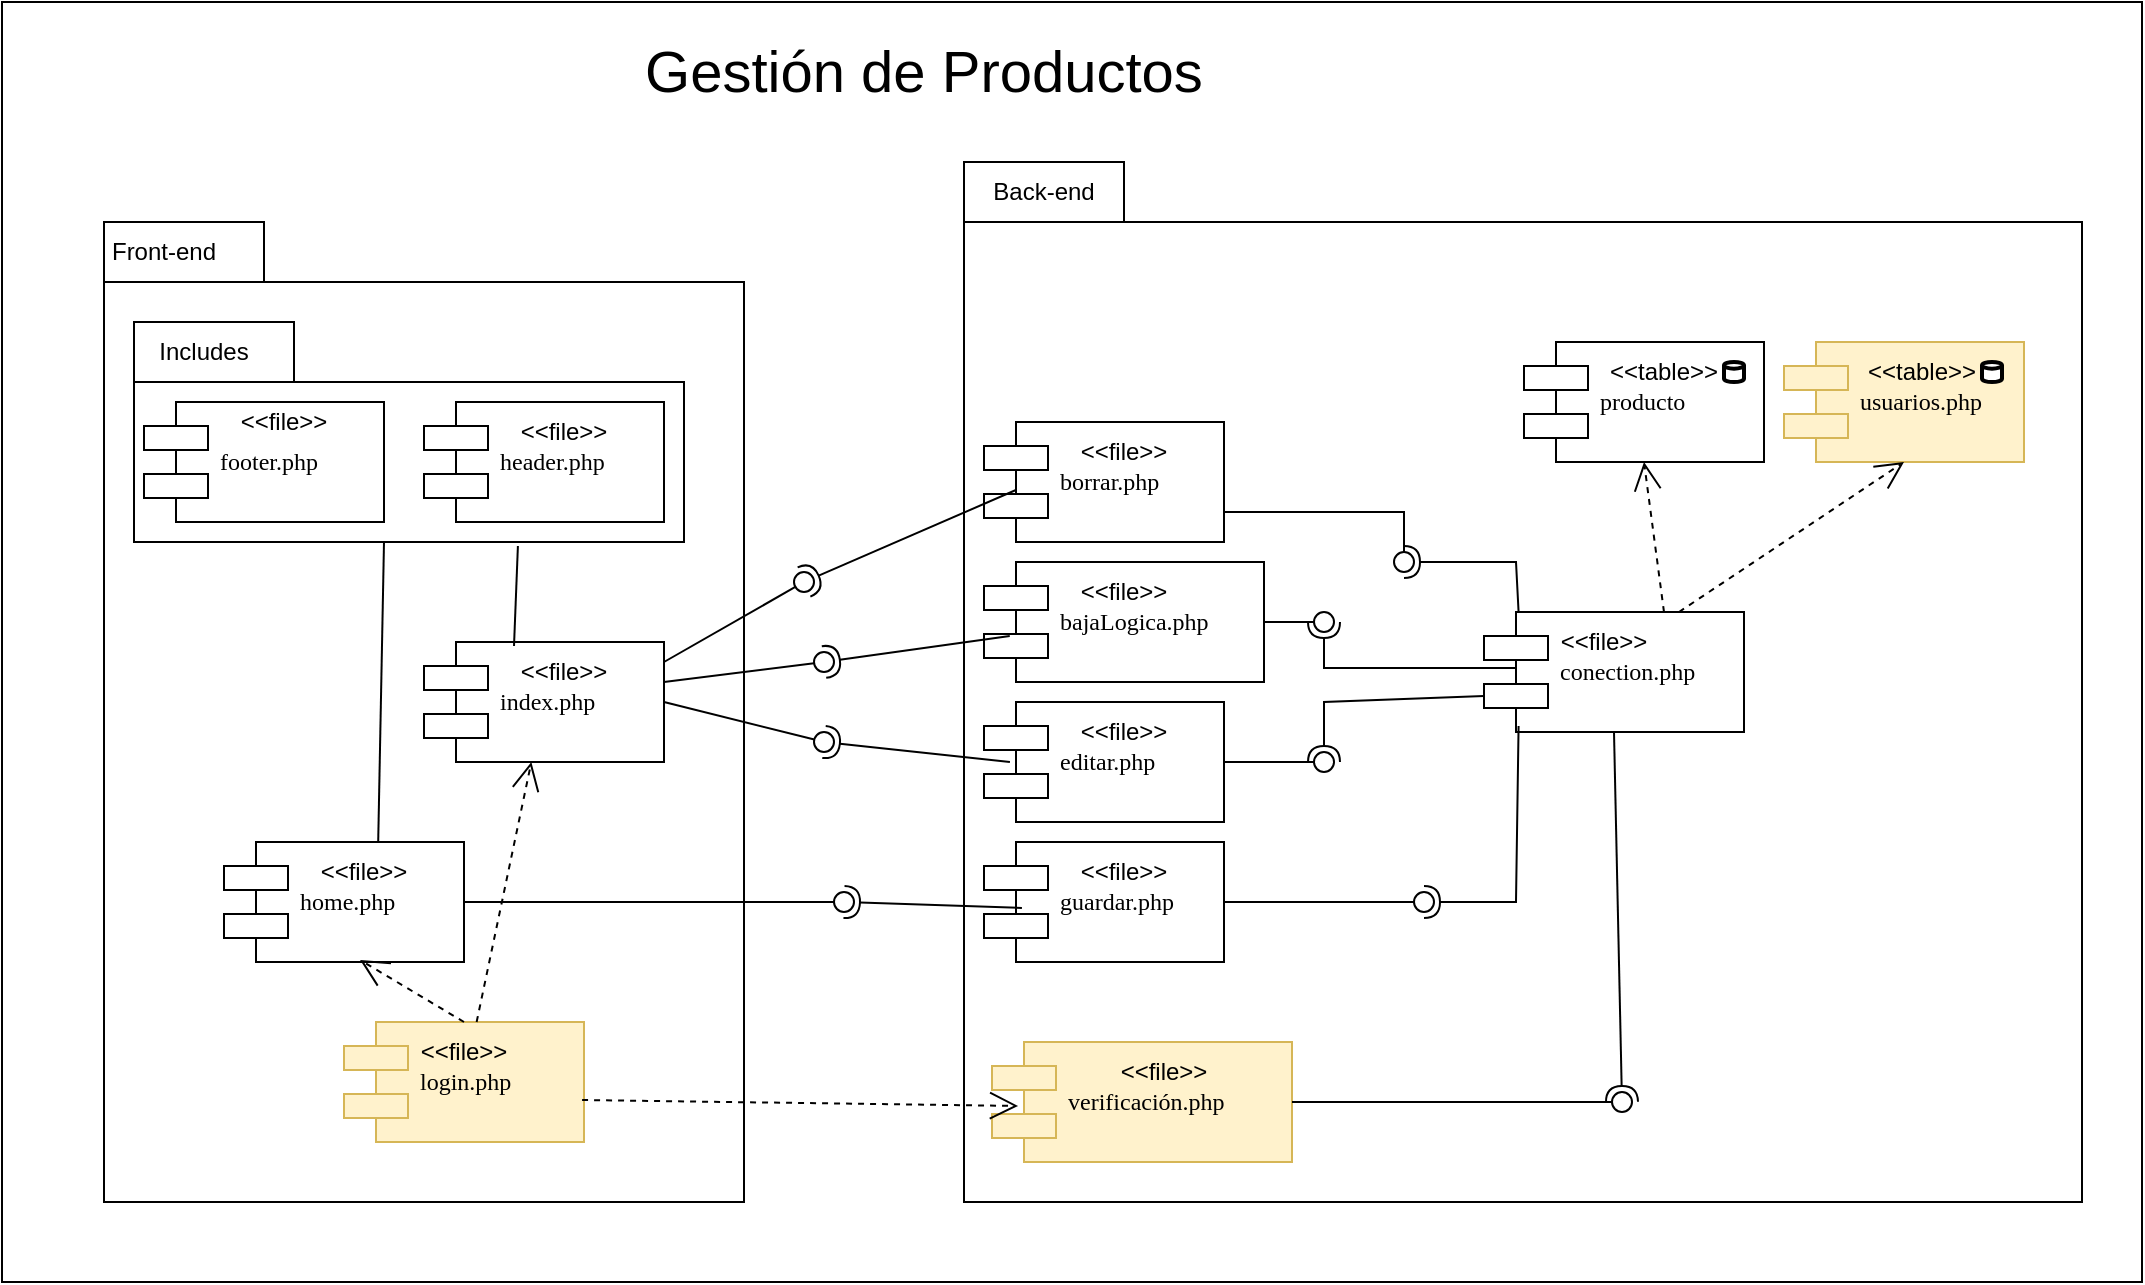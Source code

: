<mxfile version="22.0.5" type="github">
  <diagram name="Página-1" id="73p9qm_YNR8T0H6zlhUg">
    <mxGraphModel dx="2062" dy="1914" grid="1" gridSize="10" guides="1" tooltips="1" connect="1" arrows="1" fold="1" page="1" pageScale="1" pageWidth="827" pageHeight="1169" math="0" shadow="0">
      <root>
        <mxCell id="0" />
        <mxCell id="1" parent="0" />
        <mxCell id="KcOb_Ba6GFMcuxO7cNYa-50" value="" style="rounded=0;whiteSpace=wrap;html=1;" vertex="1" parent="1">
          <mxGeometry x="-20" y="-30" width="1070" height="640" as="geometry" />
        </mxCell>
        <mxCell id="KcOb_Ba6GFMcuxO7cNYa-51" value="" style="shape=folder;fontStyle=1;tabWidth=80;tabHeight=30;tabPosition=left;html=1;boundedLbl=1;whiteSpace=wrap;" vertex="1" parent="1">
          <mxGeometry x="31" y="80" width="320" height="490" as="geometry" />
        </mxCell>
        <mxCell id="KcOb_Ba6GFMcuxO7cNYa-52" value="" style="shape=folder;fontStyle=1;tabWidth=80;tabHeight=30;tabPosition=left;html=1;boundedLbl=1;whiteSpace=wrap;" vertex="1" parent="1">
          <mxGeometry x="46" y="130" width="275" height="110" as="geometry" />
        </mxCell>
        <mxCell id="KcOb_Ba6GFMcuxO7cNYa-53" value="&lt;font style=&quot;vertical-align: inherit;&quot;&gt;&lt;font style=&quot;vertical-align: inherit;&quot;&gt;Front-end&lt;/font&gt;&lt;/font&gt;" style="text;html=1;strokeColor=none;fillColor=none;align=center;verticalAlign=middle;whiteSpace=wrap;rounded=0;" vertex="1" parent="1">
          <mxGeometry x="31" y="80" width="60" height="30" as="geometry" />
        </mxCell>
        <mxCell id="KcOb_Ba6GFMcuxO7cNYa-54" value="&lt;font style=&quot;vertical-align: inherit;&quot;&gt;&lt;font style=&quot;vertical-align: inherit;&quot;&gt;Includes&lt;/font&gt;&lt;/font&gt;" style="text;html=1;strokeColor=none;fillColor=none;align=center;verticalAlign=middle;whiteSpace=wrap;rounded=0;" vertex="1" parent="1">
          <mxGeometry x="51" y="130" width="60" height="30" as="geometry" />
        </mxCell>
        <mxCell id="KcOb_Ba6GFMcuxO7cNYa-55" value="" style="endArrow=none;html=1;rounded=0;exitX=0.642;exitY=0.05;exitDx=0;exitDy=0;exitPerimeter=0;" edge="1" parent="1" source="KcOb_Ba6GFMcuxO7cNYa-58">
          <mxGeometry width="50" height="50" relative="1" as="geometry">
            <mxPoint x="121" y="290" as="sourcePoint" />
            <mxPoint x="171" y="240" as="targetPoint" />
          </mxGeometry>
        </mxCell>
        <mxCell id="KcOb_Ba6GFMcuxO7cNYa-56" value="footer.php" style="shape=component;align=left;spacingLeft=36;rounded=0;shadow=0;comic=0;labelBackgroundColor=none;strokeWidth=1;fontFamily=Verdana;fontSize=12;html=1;" vertex="1" parent="1">
          <mxGeometry x="51" y="170" width="120" height="60" as="geometry" />
        </mxCell>
        <mxCell id="KcOb_Ba6GFMcuxO7cNYa-57" value="header.php" style="shape=component;align=left;spacingLeft=36;rounded=0;shadow=0;comic=0;labelBackgroundColor=none;strokeWidth=1;fontFamily=Verdana;fontSize=12;html=1;" vertex="1" parent="1">
          <mxGeometry x="191" y="170" width="120" height="60" as="geometry" />
        </mxCell>
        <mxCell id="KcOb_Ba6GFMcuxO7cNYa-58" value="home.php" style="shape=component;align=left;spacingLeft=36;rounded=0;shadow=0;comic=0;labelBackgroundColor=none;strokeWidth=1;fontFamily=Verdana;fontSize=12;html=1;" vertex="1" parent="1">
          <mxGeometry x="91" y="390" width="120" height="60" as="geometry" />
        </mxCell>
        <mxCell id="KcOb_Ba6GFMcuxO7cNYa-59" value="index.php" style="shape=component;align=left;spacingLeft=36;rounded=0;shadow=0;comic=0;labelBackgroundColor=none;strokeWidth=1;fontFamily=Verdana;fontSize=12;html=1;" vertex="1" parent="1">
          <mxGeometry x="191" y="290" width="120" height="60" as="geometry" />
        </mxCell>
        <mxCell id="KcOb_Ba6GFMcuxO7cNYa-60" value="" style="endArrow=none;html=1;rounded=0;exitX=0.375;exitY=0.033;exitDx=0;exitDy=0;exitPerimeter=0;entryX=0.698;entryY=1.018;entryDx=0;entryDy=0;entryPerimeter=0;" edge="1" parent="1" source="KcOb_Ba6GFMcuxO7cNYa-59" target="KcOb_Ba6GFMcuxO7cNYa-52">
          <mxGeometry width="50" height="50" relative="1" as="geometry">
            <mxPoint x="131" y="300" as="sourcePoint" />
            <mxPoint x="181" y="250" as="targetPoint" />
          </mxGeometry>
        </mxCell>
        <mxCell id="KcOb_Ba6GFMcuxO7cNYa-61" value="" style="shape=folder;fontStyle=1;tabWidth=80;tabHeight=30;tabPosition=left;html=1;boundedLbl=1;whiteSpace=wrap;" vertex="1" parent="1">
          <mxGeometry x="461" y="50" width="559" height="520" as="geometry" />
        </mxCell>
        <mxCell id="KcOb_Ba6GFMcuxO7cNYa-62" value="&amp;lt;&amp;lt;file&amp;gt;&amp;gt;" style="text;html=1;strokeColor=none;fillColor=none;align=center;verticalAlign=middle;whiteSpace=wrap;rounded=0;" vertex="1" parent="1">
          <mxGeometry x="91" y="170" width="60" height="20" as="geometry" />
        </mxCell>
        <mxCell id="KcOb_Ba6GFMcuxO7cNYa-63" value="producto" style="shape=component;align=left;spacingLeft=36;rounded=0;shadow=0;comic=0;labelBackgroundColor=none;strokeWidth=1;fontFamily=Verdana;fontSize=12;html=1;" vertex="1" parent="1">
          <mxGeometry x="741" y="140" width="120" height="60" as="geometry" />
        </mxCell>
        <mxCell id="KcOb_Ba6GFMcuxO7cNYa-64" value="conection.php" style="shape=component;align=left;spacingLeft=36;rounded=0;shadow=0;comic=0;labelBackgroundColor=none;strokeWidth=1;fontFamily=Verdana;fontSize=12;html=1;" vertex="1" parent="1">
          <mxGeometry x="721" y="275" width="130" height="60" as="geometry" />
        </mxCell>
        <mxCell id="KcOb_Ba6GFMcuxO7cNYa-65" value="guardar.php" style="shape=component;align=left;spacingLeft=36;rounded=0;shadow=0;comic=0;labelBackgroundColor=none;strokeWidth=1;fontFamily=Verdana;fontSize=12;html=1;" vertex="1" parent="1">
          <mxGeometry x="471" y="390" width="120" height="60" as="geometry" />
        </mxCell>
        <mxCell id="KcOb_Ba6GFMcuxO7cNYa-66" value="editar.php" style="shape=component;align=left;spacingLeft=36;rounded=0;shadow=0;comic=0;labelBackgroundColor=none;strokeWidth=1;fontFamily=Verdana;fontSize=12;html=1;" vertex="1" parent="1">
          <mxGeometry x="471" y="320" width="120" height="60" as="geometry" />
        </mxCell>
        <mxCell id="KcOb_Ba6GFMcuxO7cNYa-67" value="bajaLogica.php" style="shape=component;align=left;spacingLeft=36;rounded=0;shadow=0;comic=0;labelBackgroundColor=none;strokeWidth=1;fontFamily=Verdana;fontSize=12;html=1;" vertex="1" parent="1">
          <mxGeometry x="471" y="250" width="140" height="60" as="geometry" />
        </mxCell>
        <mxCell id="KcOb_Ba6GFMcuxO7cNYa-68" value="borrar.php" style="shape=component;align=left;spacingLeft=36;rounded=0;shadow=0;comic=0;labelBackgroundColor=none;strokeWidth=1;fontFamily=Verdana;fontSize=12;html=1;" vertex="1" parent="1">
          <mxGeometry x="471" y="180" width="120" height="60" as="geometry" />
        </mxCell>
        <mxCell id="KcOb_Ba6GFMcuxO7cNYa-69" value="" style="rounded=0;orthogonalLoop=1;jettySize=auto;html=1;endArrow=oval;endFill=0;sketch=0;sourcePerimeterSpacing=0;targetPerimeterSpacing=0;endSize=10;exitX=1;exitY=0.75;exitDx=0;exitDy=0;" edge="1" parent="1" source="KcOb_Ba6GFMcuxO7cNYa-68">
          <mxGeometry relative="1" as="geometry">
            <mxPoint x="736" y="250" as="sourcePoint" />
            <mxPoint x="681" y="250" as="targetPoint" />
            <Array as="points">
              <mxPoint x="681" y="225" />
            </Array>
          </mxGeometry>
        </mxCell>
        <mxCell id="KcOb_Ba6GFMcuxO7cNYa-70" value="" style="rounded=0;orthogonalLoop=1;jettySize=auto;html=1;endArrow=oval;endFill=0;sketch=0;sourcePerimeterSpacing=0;targetPerimeterSpacing=0;endSize=10;exitX=1;exitY=0.5;exitDx=0;exitDy=0;" edge="1" parent="1" source="KcOb_Ba6GFMcuxO7cNYa-67">
          <mxGeometry relative="1" as="geometry">
            <mxPoint x="641" y="280" as="sourcePoint" />
            <mxPoint x="641" y="280" as="targetPoint" />
          </mxGeometry>
        </mxCell>
        <mxCell id="KcOb_Ba6GFMcuxO7cNYa-71" value="" style="rounded=0;orthogonalLoop=1;jettySize=auto;html=1;endArrow=oval;endFill=0;sketch=0;sourcePerimeterSpacing=0;targetPerimeterSpacing=0;endSize=10;exitX=1;exitY=0.5;exitDx=0;exitDy=0;" edge="1" parent="1" source="KcOb_Ba6GFMcuxO7cNYa-66">
          <mxGeometry relative="1" as="geometry">
            <mxPoint x="641" y="340" as="sourcePoint" />
            <mxPoint x="641" y="350" as="targetPoint" />
          </mxGeometry>
        </mxCell>
        <mxCell id="KcOb_Ba6GFMcuxO7cNYa-72" value="" style="rounded=0;orthogonalLoop=1;jettySize=auto;html=1;endArrow=oval;endFill=0;sketch=0;sourcePerimeterSpacing=0;targetPerimeterSpacing=0;endSize=10;exitX=1;exitY=0.5;exitDx=0;exitDy=0;" edge="1" parent="1" source="KcOb_Ba6GFMcuxO7cNYa-65">
          <mxGeometry relative="1" as="geometry">
            <mxPoint x="641" y="410" as="sourcePoint" />
            <mxPoint x="691" y="420" as="targetPoint" />
          </mxGeometry>
        </mxCell>
        <mxCell id="KcOb_Ba6GFMcuxO7cNYa-73" value="" style="rounded=0;orthogonalLoop=1;jettySize=auto;html=1;endArrow=halfCircle;endFill=0;endSize=6;strokeWidth=1;sketch=0;exitX=0.133;exitY=0;exitDx=0;exitDy=0;exitPerimeter=0;" edge="1" parent="1" source="KcOb_Ba6GFMcuxO7cNYa-64">
          <mxGeometry relative="1" as="geometry">
            <mxPoint x="671" y="342.5" as="sourcePoint" />
            <mxPoint x="681" y="250" as="targetPoint" />
            <Array as="points">
              <mxPoint x="737" y="250" />
            </Array>
          </mxGeometry>
        </mxCell>
        <mxCell id="KcOb_Ba6GFMcuxO7cNYa-74" value="" style="rounded=0;orthogonalLoop=1;jettySize=auto;html=1;endArrow=halfCircle;endFill=0;endSize=6;strokeWidth=1;sketch=0;exitX=0.125;exitY=0.467;exitDx=0;exitDy=0;exitPerimeter=0;" edge="1" parent="1" source="KcOb_Ba6GFMcuxO7cNYa-64">
          <mxGeometry relative="1" as="geometry">
            <mxPoint x="736" y="322" as="sourcePoint" />
            <mxPoint x="641" y="280" as="targetPoint" />
            <Array as="points">
              <mxPoint x="691" y="303" />
              <mxPoint x="641" y="303" />
            </Array>
          </mxGeometry>
        </mxCell>
        <mxCell id="KcOb_Ba6GFMcuxO7cNYa-75" value="" style="rounded=0;orthogonalLoop=1;jettySize=auto;html=1;endArrow=halfCircle;endFill=0;endSize=6;strokeWidth=1;sketch=0;exitX=0;exitY=0.7;exitDx=0;exitDy=0;" edge="1" parent="1" source="KcOb_Ba6GFMcuxO7cNYa-64">
          <mxGeometry relative="1" as="geometry">
            <mxPoint x="736" y="318" as="sourcePoint" />
            <mxPoint x="641" y="350" as="targetPoint" />
            <Array as="points">
              <mxPoint x="641" y="320" />
            </Array>
          </mxGeometry>
        </mxCell>
        <mxCell id="KcOb_Ba6GFMcuxO7cNYa-76" value="" style="rounded=0;orthogonalLoop=1;jettySize=auto;html=1;endArrow=halfCircle;endFill=0;endSize=6;strokeWidth=1;sketch=0;exitX=0.133;exitY=0.95;exitDx=0;exitDy=0;exitPerimeter=0;" edge="1" parent="1" source="KcOb_Ba6GFMcuxO7cNYa-64">
          <mxGeometry relative="1" as="geometry">
            <mxPoint x="748" y="315" as="sourcePoint" />
            <mxPoint x="691" y="420" as="targetPoint" />
            <Array as="points">
              <mxPoint x="737" y="420" />
            </Array>
          </mxGeometry>
        </mxCell>
        <mxCell id="KcOb_Ba6GFMcuxO7cNYa-77" value="Back-end" style="text;html=1;strokeColor=none;fillColor=none;align=center;verticalAlign=middle;whiteSpace=wrap;rounded=0;" vertex="1" parent="1">
          <mxGeometry x="471" y="50" width="60" height="30" as="geometry" />
        </mxCell>
        <mxCell id="KcOb_Ba6GFMcuxO7cNYa-78" value="" style="rounded=0;orthogonalLoop=1;jettySize=auto;html=1;endArrow=oval;endFill=0;sketch=0;sourcePerimeterSpacing=0;targetPerimeterSpacing=0;endSize=10;exitX=1;exitY=0.5;exitDx=0;exitDy=0;" edge="1" parent="1">
          <mxGeometry relative="1" as="geometry">
            <mxPoint x="311" y="310" as="sourcePoint" />
            <mxPoint x="391" y="300" as="targetPoint" />
          </mxGeometry>
        </mxCell>
        <mxCell id="KcOb_Ba6GFMcuxO7cNYa-79" value="" style="rounded=0;orthogonalLoop=1;jettySize=auto;html=1;endArrow=oval;endFill=0;sketch=0;sourcePerimeterSpacing=0;targetPerimeterSpacing=0;endSize=10;exitX=1;exitY=0.5;exitDx=0;exitDy=0;" edge="1" parent="1">
          <mxGeometry relative="1" as="geometry">
            <mxPoint x="311" y="300" as="sourcePoint" />
            <mxPoint x="381" y="260" as="targetPoint" />
          </mxGeometry>
        </mxCell>
        <mxCell id="KcOb_Ba6GFMcuxO7cNYa-80" value="" style="rounded=0;orthogonalLoop=1;jettySize=auto;html=1;endArrow=oval;endFill=0;sketch=0;sourcePerimeterSpacing=0;targetPerimeterSpacing=0;endSize=10;exitX=1;exitY=0.5;exitDx=0;exitDy=0;" edge="1" parent="1" source="KcOb_Ba6GFMcuxO7cNYa-59">
          <mxGeometry relative="1" as="geometry">
            <mxPoint x="311" y="320" as="sourcePoint" />
            <mxPoint x="391" y="340" as="targetPoint" />
          </mxGeometry>
        </mxCell>
        <mxCell id="KcOb_Ba6GFMcuxO7cNYa-81" value="" style="rounded=0;orthogonalLoop=1;jettySize=auto;html=1;endArrow=oval;endFill=0;sketch=0;sourcePerimeterSpacing=0;targetPerimeterSpacing=0;endSize=10;exitX=1;exitY=0.5;exitDx=0;exitDy=0;" edge="1" parent="1" source="KcOb_Ba6GFMcuxO7cNYa-58">
          <mxGeometry relative="1" as="geometry">
            <mxPoint x="241" y="420" as="sourcePoint" />
            <mxPoint x="401" y="420" as="targetPoint" />
          </mxGeometry>
        </mxCell>
        <mxCell id="KcOb_Ba6GFMcuxO7cNYa-82" value="" style="rounded=0;orthogonalLoop=1;jettySize=auto;html=1;endArrow=halfCircle;endFill=0;endSize=6;strokeWidth=1;sketch=0;exitX=0.133;exitY=0.567;exitDx=0;exitDy=0;exitPerimeter=0;" edge="1" parent="1" source="KcOb_Ba6GFMcuxO7cNYa-68">
          <mxGeometry relative="1" as="geometry">
            <mxPoint x="481" y="205.52" as="sourcePoint" />
            <mxPoint x="381" y="260" as="targetPoint" />
            <Array as="points" />
          </mxGeometry>
        </mxCell>
        <mxCell id="KcOb_Ba6GFMcuxO7cNYa-83" value="" style="rounded=0;orthogonalLoop=1;jettySize=auto;html=1;endArrow=halfCircle;endFill=0;endSize=6;strokeWidth=1;sketch=0;exitX=0.092;exitY=0.617;exitDx=0;exitDy=0;exitPerimeter=0;" edge="1" parent="1" source="KcOb_Ba6GFMcuxO7cNYa-67">
          <mxGeometry relative="1" as="geometry">
            <mxPoint x="491" y="311" as="sourcePoint" />
            <mxPoint x="391" y="300" as="targetPoint" />
            <Array as="points" />
          </mxGeometry>
        </mxCell>
        <mxCell id="KcOb_Ba6GFMcuxO7cNYa-84" value="" style="rounded=0;orthogonalLoop=1;jettySize=auto;html=1;endArrow=halfCircle;endFill=0;endSize=6;strokeWidth=1;sketch=0;exitX=0.108;exitY=0.5;exitDx=0;exitDy=0;exitPerimeter=0;" edge="1" parent="1" source="KcOb_Ba6GFMcuxO7cNYa-66">
          <mxGeometry relative="1" as="geometry">
            <mxPoint x="512" y="297" as="sourcePoint" />
            <mxPoint x="391" y="340" as="targetPoint" />
            <Array as="points" />
          </mxGeometry>
        </mxCell>
        <mxCell id="KcOb_Ba6GFMcuxO7cNYa-85" value="&amp;lt;&amp;lt;table&amp;gt;&amp;gt;" style="text;html=1;strokeColor=none;fillColor=none;align=center;verticalAlign=middle;whiteSpace=wrap;rounded=0;" vertex="1" parent="1">
          <mxGeometry x="781" y="140" width="60" height="30" as="geometry" />
        </mxCell>
        <mxCell id="KcOb_Ba6GFMcuxO7cNYa-86" value="" style="rounded=0;orthogonalLoop=1;jettySize=auto;html=1;endArrow=halfCircle;endFill=0;endSize=6;strokeWidth=1;sketch=0;exitX=0.158;exitY=0.55;exitDx=0;exitDy=0;exitPerimeter=0;" edge="1" parent="1" source="KcOb_Ba6GFMcuxO7cNYa-65">
          <mxGeometry relative="1" as="geometry">
            <mxPoint x="471" y="410" as="sourcePoint" />
            <mxPoint x="401" y="420" as="targetPoint" />
            <Array as="points" />
          </mxGeometry>
        </mxCell>
        <mxCell id="KcOb_Ba6GFMcuxO7cNYa-87" value="&amp;lt;&amp;lt;file&amp;gt;&amp;gt;" style="text;html=1;strokeColor=none;fillColor=none;align=center;verticalAlign=middle;whiteSpace=wrap;rounded=0;" vertex="1" parent="1">
          <mxGeometry x="231" y="170" width="60" height="30" as="geometry" />
        </mxCell>
        <mxCell id="KcOb_Ba6GFMcuxO7cNYa-88" value="&amp;lt;&amp;lt;file&amp;gt;&amp;gt;" style="text;html=1;strokeColor=none;fillColor=none;align=center;verticalAlign=middle;whiteSpace=wrap;rounded=0;" vertex="1" parent="1">
          <mxGeometry x="231" y="290" width="60" height="30" as="geometry" />
        </mxCell>
        <mxCell id="KcOb_Ba6GFMcuxO7cNYa-89" value="&amp;lt;&amp;lt;file&amp;gt;&amp;gt;" style="text;html=1;strokeColor=none;fillColor=none;align=center;verticalAlign=middle;whiteSpace=wrap;rounded=0;" vertex="1" parent="1">
          <mxGeometry x="131" y="390" width="60" height="30" as="geometry" />
        </mxCell>
        <mxCell id="KcOb_Ba6GFMcuxO7cNYa-90" value="&amp;lt;&amp;lt;file&amp;gt;&amp;gt;" style="text;html=1;strokeColor=none;fillColor=none;align=center;verticalAlign=middle;whiteSpace=wrap;rounded=0;" vertex="1" parent="1">
          <mxGeometry x="511" y="180" width="60" height="30" as="geometry" />
        </mxCell>
        <mxCell id="KcOb_Ba6GFMcuxO7cNYa-91" value="&amp;lt;&amp;lt;file&amp;gt;&amp;gt;" style="text;html=1;strokeColor=none;fillColor=none;align=center;verticalAlign=middle;whiteSpace=wrap;rounded=0;" vertex="1" parent="1">
          <mxGeometry x="511" y="250" width="60" height="30" as="geometry" />
        </mxCell>
        <mxCell id="KcOb_Ba6GFMcuxO7cNYa-92" value="&amp;lt;&amp;lt;file&amp;gt;&amp;gt;" style="text;html=1;strokeColor=none;fillColor=none;align=center;verticalAlign=middle;whiteSpace=wrap;rounded=0;" vertex="1" parent="1">
          <mxGeometry x="511" y="320" width="60" height="30" as="geometry" />
        </mxCell>
        <mxCell id="KcOb_Ba6GFMcuxO7cNYa-93" value="&amp;lt;&amp;lt;file&amp;gt;&amp;gt;" style="text;html=1;strokeColor=none;fillColor=none;align=center;verticalAlign=middle;whiteSpace=wrap;rounded=0;" vertex="1" parent="1">
          <mxGeometry x="511" y="390" width="60" height="30" as="geometry" />
        </mxCell>
        <mxCell id="KcOb_Ba6GFMcuxO7cNYa-94" value="&amp;lt;&amp;lt;file&amp;gt;&amp;gt;" style="text;html=1;strokeColor=none;fillColor=none;align=center;verticalAlign=middle;whiteSpace=wrap;rounded=0;" vertex="1" parent="1">
          <mxGeometry x="751" y="275" width="60" height="30" as="geometry" />
        </mxCell>
        <mxCell id="KcOb_Ba6GFMcuxO7cNYa-95" value="" style="strokeWidth=2;html=1;shape=mxgraph.flowchart.database;whiteSpace=wrap;" vertex="1" parent="1">
          <mxGeometry x="841" y="150" width="10" height="10" as="geometry" />
        </mxCell>
        <mxCell id="KcOb_Ba6GFMcuxO7cNYa-96" value="Gestión de Productos" style="text;html=1;strokeColor=none;fillColor=none;align=center;verticalAlign=middle;whiteSpace=wrap;rounded=0;fontSize=29;" vertex="1" parent="1">
          <mxGeometry x="231" y="-10" width="420" height="30" as="geometry" />
        </mxCell>
        <mxCell id="KcOb_Ba6GFMcuxO7cNYa-97" value="login.php" style="shape=component;align=left;spacingLeft=36;rounded=0;shadow=0;comic=0;labelBackgroundColor=none;strokeWidth=1;fontFamily=Verdana;fontSize=12;html=1;fillColor=#fff2cc;strokeColor=#d6b656;" vertex="1" parent="1">
          <mxGeometry x="151" y="480" width="120" height="60" as="geometry" />
        </mxCell>
        <mxCell id="KcOb_Ba6GFMcuxO7cNYa-98" value="verificación.php" style="shape=component;align=left;spacingLeft=36;rounded=0;shadow=0;comic=0;labelBackgroundColor=none;strokeWidth=1;fontFamily=Verdana;fontSize=12;html=1;fillColor=#fff2cc;strokeColor=#d6b656;" vertex="1" parent="1">
          <mxGeometry x="475" y="490" width="150" height="60" as="geometry" />
        </mxCell>
        <mxCell id="KcOb_Ba6GFMcuxO7cNYa-99" value="usuarios.php" style="shape=component;align=left;spacingLeft=36;rounded=0;shadow=0;comic=0;labelBackgroundColor=none;strokeWidth=1;fontFamily=Verdana;fontSize=12;html=1;fillColor=#fff2cc;strokeColor=#d6b656;" vertex="1" parent="1">
          <mxGeometry x="871" y="140" width="120" height="60" as="geometry" />
        </mxCell>
        <mxCell id="KcOb_Ba6GFMcuxO7cNYa-100" value="&amp;lt;&amp;lt;table&amp;gt;&amp;gt;" style="text;html=1;strokeColor=none;fillColor=none;align=center;verticalAlign=middle;whiteSpace=wrap;rounded=0;" vertex="1" parent="1">
          <mxGeometry x="910" y="140" width="60" height="30" as="geometry" />
        </mxCell>
        <mxCell id="KcOb_Ba6GFMcuxO7cNYa-101" value="" style="rounded=0;orthogonalLoop=1;jettySize=auto;html=1;endArrow=halfCircle;endFill=0;endSize=6;strokeWidth=1;sketch=0;exitX=0.5;exitY=1;exitDx=0;exitDy=0;" edge="1" parent="1" source="KcOb_Ba6GFMcuxO7cNYa-64">
          <mxGeometry relative="1" as="geometry">
            <mxPoint x="830" y="485" as="sourcePoint" />
            <mxPoint x="790" y="520" as="targetPoint" />
          </mxGeometry>
        </mxCell>
        <mxCell id="KcOb_Ba6GFMcuxO7cNYa-102" value="" style="rounded=0;orthogonalLoop=1;jettySize=auto;html=1;endArrow=oval;endFill=0;sketch=0;sourcePerimeterSpacing=0;targetPerimeterSpacing=0;endSize=10;exitX=1;exitY=0.5;exitDx=0;exitDy=0;" edge="1" parent="1" source="KcOb_Ba6GFMcuxO7cNYa-98">
          <mxGeometry relative="1" as="geometry">
            <mxPoint x="790" y="485" as="sourcePoint" />
            <mxPoint x="790" y="520" as="targetPoint" />
          </mxGeometry>
        </mxCell>
        <mxCell id="KcOb_Ba6GFMcuxO7cNYa-103" value="" style="ellipse;whiteSpace=wrap;html=1;align=center;aspect=fixed;fillColor=none;strokeColor=none;resizable=0;perimeter=centerPerimeter;rotatable=0;allowArrows=0;points=[];outlineConnect=1;" vertex="1" parent="1">
          <mxGeometry x="805" y="480" width="10" height="10" as="geometry" />
        </mxCell>
        <mxCell id="KcOb_Ba6GFMcuxO7cNYa-104" value="" style="endArrow=open;endSize=12;dashed=1;html=1;rounded=0;exitX=0.992;exitY=0.65;exitDx=0;exitDy=0;exitPerimeter=0;entryX=0.087;entryY=0.533;entryDx=0;entryDy=0;entryPerimeter=0;" edge="1" parent="1" source="KcOb_Ba6GFMcuxO7cNYa-97" target="KcOb_Ba6GFMcuxO7cNYa-98">
          <mxGeometry width="160" relative="1" as="geometry">
            <mxPoint x="280" y="509.5" as="sourcePoint" />
            <mxPoint x="440" y="509.5" as="targetPoint" />
          </mxGeometry>
        </mxCell>
        <mxCell id="KcOb_Ba6GFMcuxO7cNYa-105" value="" style="endArrow=open;endSize=12;dashed=1;html=1;rounded=0;" edge="1" parent="1" source="KcOb_Ba6GFMcuxO7cNYa-97" target="KcOb_Ba6GFMcuxO7cNYa-59">
          <mxGeometry width="160" relative="1" as="geometry">
            <mxPoint x="330" y="680" as="sourcePoint" />
            <mxPoint x="490" y="680" as="targetPoint" />
          </mxGeometry>
        </mxCell>
        <mxCell id="KcOb_Ba6GFMcuxO7cNYa-106" value="&lt;br&gt;" style="endArrow=open;endSize=12;dashed=1;html=1;rounded=0;entryX=0.567;entryY=0.983;entryDx=0;entryDy=0;entryPerimeter=0;exitX=0.5;exitY=0;exitDx=0;exitDy=0;" edge="1" parent="1" source="KcOb_Ba6GFMcuxO7cNYa-97" target="KcOb_Ba6GFMcuxO7cNYa-58">
          <mxGeometry width="160" relative="1" as="geometry">
            <mxPoint x="340" y="720" as="sourcePoint" />
            <mxPoint x="500" y="720" as="targetPoint" />
          </mxGeometry>
        </mxCell>
        <mxCell id="KcOb_Ba6GFMcuxO7cNYa-107" value="&amp;lt;&amp;lt;file&amp;gt;&amp;gt;" style="text;html=1;strokeColor=none;fillColor=none;align=center;verticalAlign=middle;whiteSpace=wrap;rounded=0;" vertex="1" parent="1">
          <mxGeometry x="181" y="480" width="60" height="30" as="geometry" />
        </mxCell>
        <mxCell id="KcOb_Ba6GFMcuxO7cNYa-108" value="&amp;lt;&amp;lt;file&amp;gt;&amp;gt;" style="text;html=1;strokeColor=none;fillColor=none;align=center;verticalAlign=middle;whiteSpace=wrap;rounded=0;" vertex="1" parent="1">
          <mxGeometry x="531" y="490" width="60" height="30" as="geometry" />
        </mxCell>
        <mxCell id="KcOb_Ba6GFMcuxO7cNYa-109" value="" style="strokeWidth=2;html=1;shape=mxgraph.flowchart.database;whiteSpace=wrap;" vertex="1" parent="1">
          <mxGeometry x="970" y="150" width="10" height="10" as="geometry" />
        </mxCell>
        <mxCell id="KcOb_Ba6GFMcuxO7cNYa-110" value="" style="endArrow=open;endSize=12;dashed=1;html=1;rounded=0;exitX=0.75;exitY=0;exitDx=0;exitDy=0;entryX=0.5;entryY=1;entryDx=0;entryDy=0;" edge="1" parent="1" source="KcOb_Ba6GFMcuxO7cNYa-64" target="KcOb_Ba6GFMcuxO7cNYa-99">
          <mxGeometry width="160" relative="1" as="geometry">
            <mxPoint x="880" y="304" as="sourcePoint" />
            <mxPoint x="1040" y="304" as="targetPoint" />
          </mxGeometry>
        </mxCell>
        <mxCell id="KcOb_Ba6GFMcuxO7cNYa-111" value="" style="endArrow=open;endSize=12;dashed=1;html=1;rounded=0;entryX=0.5;entryY=1;entryDx=0;entryDy=0;exitX=1;exitY=0;exitDx=0;exitDy=0;" edge="1" parent="1" source="KcOb_Ba6GFMcuxO7cNYa-94" target="KcOb_Ba6GFMcuxO7cNYa-63">
          <mxGeometry width="160" relative="1" as="geometry">
            <mxPoint x="470" y="380" as="sourcePoint" />
            <mxPoint x="630" y="380" as="targetPoint" />
          </mxGeometry>
        </mxCell>
      </root>
    </mxGraphModel>
  </diagram>
</mxfile>
